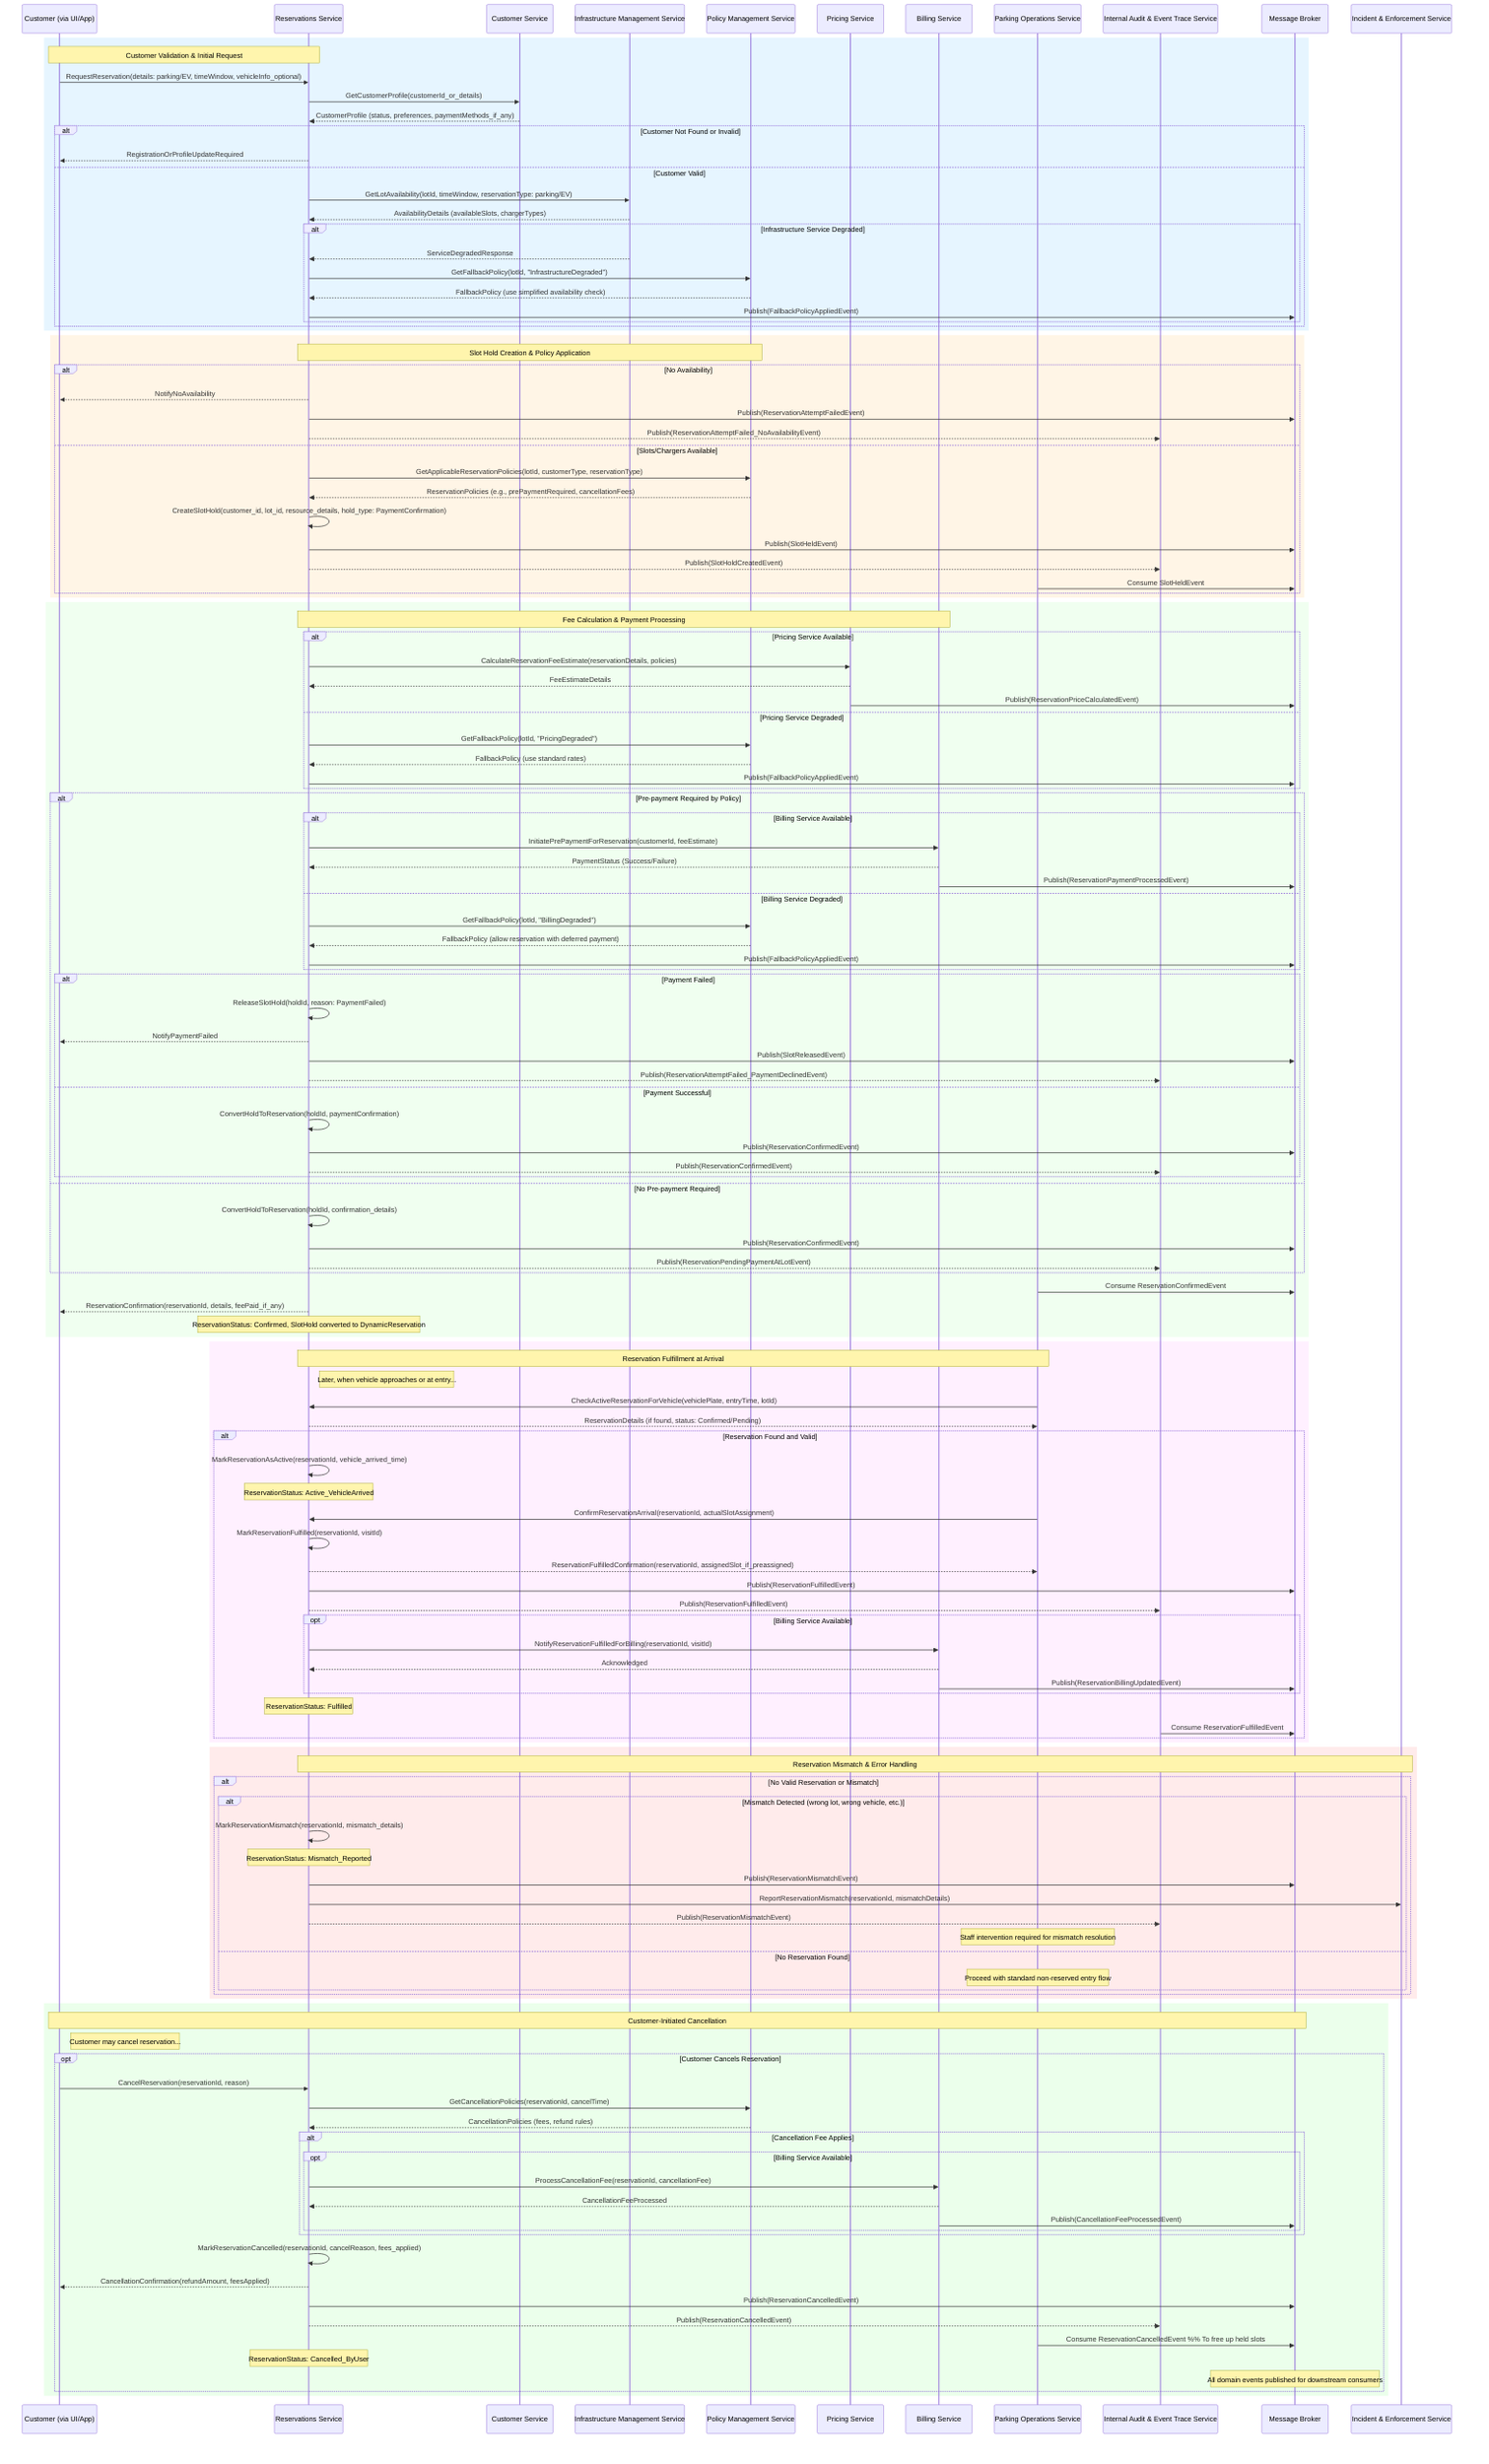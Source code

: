 sequenceDiagram
    participant C as Customer (via UI/App)
    participant RS as Reservations Service
    participant CS as Customer Service
    participant IMS as Infrastructure Management Service
    participant PolMS as Policy Management Service
    participant PS as Pricing Service
    participant BS as Billing Service
    participant PO as Parking Operations Service
    participant IAET as Internal Audit & Event Trace Service
    participant MB as Message Broker
    participant IES as Incident & Enforcement Service

    %% Customer Validation & Availability Check
    rect rgb(230, 245, 255)
    Note over C, RS: Customer Validation & Initial Request
    C->>RS: RequestReservation(details: parking/EV, timeWindow, vehicleInfo_optional)
    RS->>CS: GetCustomerProfile(customerId_or_details)
    CS-->>RS: CustomerProfile (status, preferences, paymentMethods_if_any)

    alt Customer Not Found or Invalid
        RS-->>C: RegistrationOrProfileUpdateRequired
    else Customer Valid
        RS->>IMS: GetLotAvailability(lotId, timeWindow, reservationType: parking/EV)
        IMS-->>RS: AvailabilityDetails (availableSlots, chargerTypes)
        
        alt Infrastructure Service Degraded
            IMS-->>RS: ServiceDegradedResponse
            RS->>PolMS: GetFallbackPolicy(lotId, "InfrastructureDegraded")
            PolMS-->>RS: FallbackPolicy (use simplified availability check)
            RS->>MB: Publish(FallbackPolicyAppliedEvent)
        end
    end
    end

    %% Slot Hold & Policy Application
    rect rgb(255, 245, 230)
    Note over RS, PolMS: Slot Hold Creation & Policy Application
    alt No Availability
        RS-->>C: NotifyNoAvailability
        RS->>MB: Publish(ReservationAttemptFailedEvent)
        RS-->>IAET: Publish(ReservationAttemptFailed_NoAvailabilityEvent)
    else Slots/Chargers Available
        RS->>PolMS: GetApplicableReservationPolicies(lotId, customerType, reservationType)
        PolMS-->>RS: ReservationPolicies (e.g., prePaymentRequired, cancellationFees)

        %% Create SlotHold First
        RS->>RS: CreateSlotHold(customer_id, lot_id, resource_details, hold_type: PaymentConfirmation)
        RS->>MB: Publish(SlotHeldEvent)
        RS-->>IAET: Publish(SlotHoldCreatedEvent)
        PO->>MB: Consume SlotHeldEvent
    end
    end

    %% Pricing & Payment Processing
    rect rgb(240, 255, 240)
    Note over RS, BS: Fee Calculation & Payment Processing
    alt Pricing Service Available
        RS->>PS: CalculateReservationFeeEstimate(reservationDetails, policies)
        PS-->>RS: FeeEstimateDetails
        PS->>MB: Publish(ReservationPriceCalculatedEvent)
    else Pricing Service Degraded
        RS->>PolMS: GetFallbackPolicy(lotId, "PricingDegraded")
        PolMS-->>RS: FallbackPolicy (use standard rates)
        RS->>MB: Publish(FallbackPolicyAppliedEvent)
    end

    alt Pre-payment Required by Policy
        alt Billing Service Available
            RS->>BS: InitiatePrePaymentForReservation(customerId, feeEstimate)
            BS-->>RS: PaymentStatus (Success/Failure)
            BS->>MB: Publish(ReservationPaymentProcessedEvent)
        else Billing Service Degraded
            RS->>PolMS: GetFallbackPolicy(lotId, "BillingDegraded")
            PolMS-->>RS: FallbackPolicy (allow reservation with deferred payment)
            RS->>MB: Publish(FallbackPolicyAppliedEvent)
        end
        
        alt Payment Failed
            RS->>RS: ReleaseSlotHold(holdId, reason: PaymentFailed)
            RS-->>C: NotifyPaymentFailed
            RS->>MB: Publish(SlotReleasedEvent)
            RS-->>IAET: Publish(ReservationAttemptFailed_PaymentDeclinedEvent)
            %% End of flow for payment failure
        else Payment Successful
            RS->>RS: ConvertHoldToReservation(holdId, paymentConfirmation)
            RS->>MB: Publish(ReservationConfirmedEvent)
            RS-->>IAET: Publish(ReservationConfirmedEvent)
        end
    else No Pre-payment Required
        RS->>RS: ConvertHoldToReservation(holdId, confirmation_details)
        RS->>MB: Publish(ReservationConfirmedEvent)
        RS-->>IAET: Publish(ReservationPendingPaymentAtLotEvent)
    end
    
    PO->>MB: Consume ReservationConfirmedEvent
    RS-->>C: ReservationConfirmation(reservationId, details, feePaid_if_any)
    Note over RS: ReservationStatus: Confirmed, SlotHold converted to DynamicReservation
    end

    %% Vehicle Arrival & Reservation Fulfillment
    rect rgb(255, 240, 255)
    Note over PO, RS: Reservation Fulfillment at Arrival
    Note right of RS: Later, when vehicle approaches or at entry...

    PO->>RS: CheckActiveReservationForVehicle(vehiclePlate, entryTime, lotId)
    RS-->>PO: ReservationDetails (if found, status: Confirmed/Pending)
    
    alt Reservation Found and Valid
        RS->>RS: MarkReservationAsActive(reservationId, vehicle_arrived_time)
        Note over RS: ReservationStatus: Active_VehicleArrived
        
        PO->>RS: ConfirmReservationArrival(reservationId, actualSlotAssignment)
        RS->>RS: MarkReservationFulfilled(reservationId, visitId)
        RS-->>PO: ReservationFulfilledConfirmation(reservationId, assignedSlot_if_preassigned)
        RS->>MB: Publish(ReservationFulfilledEvent)
        RS-->>IAET: Publish(ReservationFulfilledEvent)
        
        opt Billing Service Available
            RS->>BS: NotifyReservationFulfilledForBilling(reservationId, visitId)
            BS-->>RS: Acknowledged
            BS->>MB: Publish(ReservationBillingUpdatedEvent)
        end
        
        Note over RS: ReservationStatus: Fulfilled
        IAET->>MB: Consume ReservationFulfilledEvent
    end
    end
    %% Error Handling & Mismatch Resolution
    rect rgb(255, 235, 235)
    Note over RS, IES: Reservation Mismatch & Error Handling
    alt No Valid Reservation or Mismatch
        alt Mismatch Detected (wrong lot, wrong vehicle, etc.)
            RS->>RS: MarkReservationMismatch(reservationId, mismatch_details)
            Note over RS: ReservationStatus: Mismatch_Reported
            RS->>MB: Publish(ReservationMismatchEvent)
            RS->>IES: ReportReservationMismatch(reservationId, mismatchDetails)
            RS-->>IAET: Publish(ReservationMismatchEvent)
            Note over PO: Staff intervention required for mismatch resolution
        else No Reservation Found
            Note over PO: Proceed with standard non-reserved entry flow
        end
    end
    end

    %% Optional Reservation Cancellation
    rect rgb(235, 255, 235)
    Note over C, MB: Customer-Initiated Cancellation
    Note right of C: Customer may cancel reservation...
    
    opt Customer Cancels Reservation
        C->>RS: CancelReservation(reservationId, reason)
        RS->>PolMS: GetCancellationPolicies(reservationId, cancelTime)
        PolMS-->>RS: CancellationPolicies (fees, refund rules)
        
        alt Cancellation Fee Applies
            opt Billing Service Available
                RS->>BS: ProcessCancellationFee(reservationId, cancellationFee)
                BS-->>RS: CancellationFeeProcessed
                BS->>MB: Publish(CancellationFeeProcessedEvent)
            end
        end
        
        RS->>RS: MarkReservationCancelled(reservationId, cancelReason, fees_applied)
        RS-->>C: CancellationConfirmation(refundAmount, feesApplied)
        RS->>MB: Publish(ReservationCancelledEvent)
        RS-->>IAET: Publish(ReservationCancelledEvent)
        PO->>MB: Consume ReservationCancelledEvent  %% To free up held slots
        Note over RS: ReservationStatus: Cancelled_ByUser
        Note over MB: All domain events published for downstream consumers
    end
    end